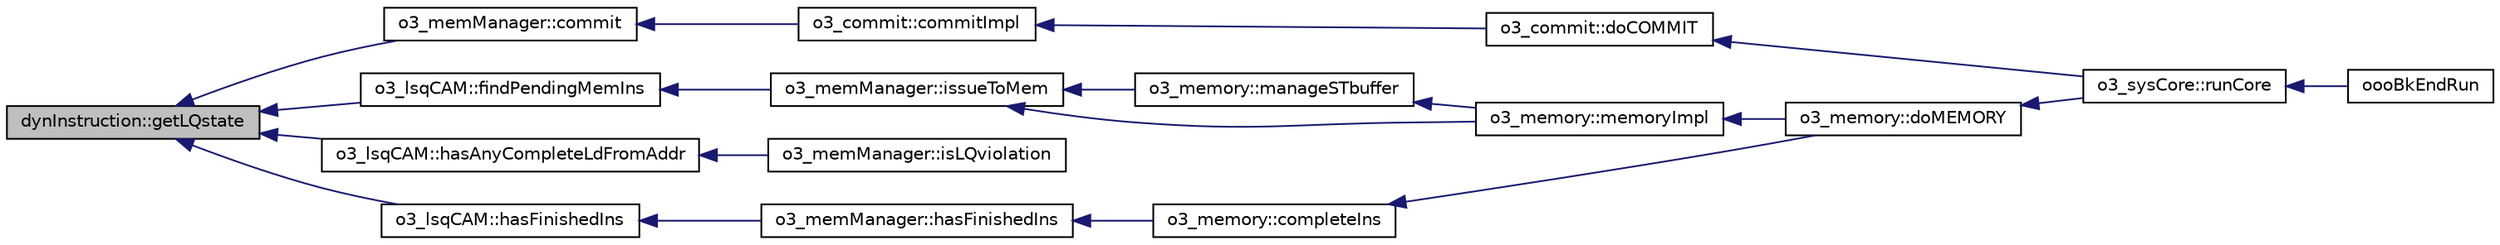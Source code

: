 digraph G
{
  edge [fontname="Helvetica",fontsize="10",labelfontname="Helvetica",labelfontsize="10"];
  node [fontname="Helvetica",fontsize="10",shape=record];
  rankdir=LR;
  Node1 [label="dynInstruction::getLQstate",height=0.2,width=0.4,color="black", fillcolor="grey75", style="filled" fontcolor="black"];
  Node1 -> Node2 [dir=back,color="midnightblue",fontsize="10",style="solid",fontname="Helvetica"];
  Node2 [label="o3_memManager::commit",height=0.2,width=0.4,color="black", fillcolor="white", style="filled",URL="$classo3__memManager.html#a3a7d3249d284d0ebb297167b47ad8ce2"];
  Node2 -> Node3 [dir=back,color="midnightblue",fontsize="10",style="solid",fontname="Helvetica"];
  Node3 [label="o3_commit::commitImpl",height=0.2,width=0.4,color="black", fillcolor="white", style="filled",URL="$classo3__commit.html#a87f66e559f7376364630df8b3907e8cd"];
  Node3 -> Node4 [dir=back,color="midnightblue",fontsize="10",style="solid",fontname="Helvetica"];
  Node4 [label="o3_commit::doCOMMIT",height=0.2,width=0.4,color="black", fillcolor="white", style="filled",URL="$classo3__commit.html#a54270cad3a81c7cce6f418517a927b98"];
  Node4 -> Node5 [dir=back,color="midnightblue",fontsize="10",style="solid",fontname="Helvetica"];
  Node5 [label="o3_sysCore::runCore",height=0.2,width=0.4,color="black", fillcolor="white", style="filled",URL="$classo3__sysCore.html#ab97edaa7f8ea74d7315b71d7d03a736c"];
  Node5 -> Node6 [dir=back,color="midnightblue",fontsize="10",style="solid",fontname="Helvetica"];
  Node6 [label="oooBkEndRun",height=0.2,width=0.4,color="black", fillcolor="white", style="filled",URL="$oooBkEnd_8h.html#aaa2cf7fe88073cf54894d48f17271d93"];
  Node1 -> Node7 [dir=back,color="midnightblue",fontsize="10",style="solid",fontname="Helvetica"];
  Node7 [label="o3_lsqCAM::findPendingMemIns",height=0.2,width=0.4,color="black", fillcolor="white", style="filled",URL="$classo3__lsqCAM.html#a7db68789c8d9af13bbc9ec485b4972bc"];
  Node7 -> Node8 [dir=back,color="midnightblue",fontsize="10",style="solid",fontname="Helvetica"];
  Node8 [label="o3_memManager::issueToMem",height=0.2,width=0.4,color="black", fillcolor="white", style="filled",URL="$classo3__memManager.html#a9e44a6173a6b099fa6e7644960aac5cf"];
  Node8 -> Node9 [dir=back,color="midnightblue",fontsize="10",style="solid",fontname="Helvetica"];
  Node9 [label="o3_memory::manageSTbuffer",height=0.2,width=0.4,color="black", fillcolor="white", style="filled",URL="$classo3__memory.html#a91a7367c72346b355709afddef9296bf"];
  Node9 -> Node10 [dir=back,color="midnightblue",fontsize="10",style="solid",fontname="Helvetica"];
  Node10 [label="o3_memory::memoryImpl",height=0.2,width=0.4,color="black", fillcolor="white", style="filled",URL="$classo3__memory.html#ad44b31e95afd6e63f85401be8e58318d"];
  Node10 -> Node11 [dir=back,color="midnightblue",fontsize="10",style="solid",fontname="Helvetica"];
  Node11 [label="o3_memory::doMEMORY",height=0.2,width=0.4,color="black", fillcolor="white", style="filled",URL="$classo3__memory.html#a14fb30065edbb1758d0e4c9ac3f92433"];
  Node11 -> Node5 [dir=back,color="midnightblue",fontsize="10",style="solid",fontname="Helvetica"];
  Node8 -> Node10 [dir=back,color="midnightblue",fontsize="10",style="solid",fontname="Helvetica"];
  Node1 -> Node12 [dir=back,color="midnightblue",fontsize="10",style="solid",fontname="Helvetica"];
  Node12 [label="o3_lsqCAM::hasAnyCompleteLdFromAddr",height=0.2,width=0.4,color="black", fillcolor="white", style="filled",URL="$classo3__lsqCAM.html#ac3fca99875017c6639bfeccafe904c83"];
  Node12 -> Node13 [dir=back,color="midnightblue",fontsize="10",style="solid",fontname="Helvetica"];
  Node13 [label="o3_memManager::isLQviolation",height=0.2,width=0.4,color="black", fillcolor="white", style="filled",URL="$classo3__memManager.html#ace575a2ddcf90ab36e6aa8399e5cd923"];
  Node1 -> Node14 [dir=back,color="midnightblue",fontsize="10",style="solid",fontname="Helvetica"];
  Node14 [label="o3_lsqCAM::hasFinishedIns",height=0.2,width=0.4,color="black", fillcolor="white", style="filled",URL="$classo3__lsqCAM.html#aad5ca9d9f84c657635d39de62e1ec32a"];
  Node14 -> Node15 [dir=back,color="midnightblue",fontsize="10",style="solid",fontname="Helvetica"];
  Node15 [label="o3_memManager::hasFinishedIns",height=0.2,width=0.4,color="black", fillcolor="white", style="filled",URL="$classo3__memManager.html#abf1656aba29cd17f3c223f0c2ee9ba16"];
  Node15 -> Node16 [dir=back,color="midnightblue",fontsize="10",style="solid",fontname="Helvetica"];
  Node16 [label="o3_memory::completeIns",height=0.2,width=0.4,color="black", fillcolor="white", style="filled",URL="$classo3__memory.html#acbf1c9b78534fad182e6d2ac3453b98b"];
  Node16 -> Node11 [dir=back,color="midnightblue",fontsize="10",style="solid",fontname="Helvetica"];
}
